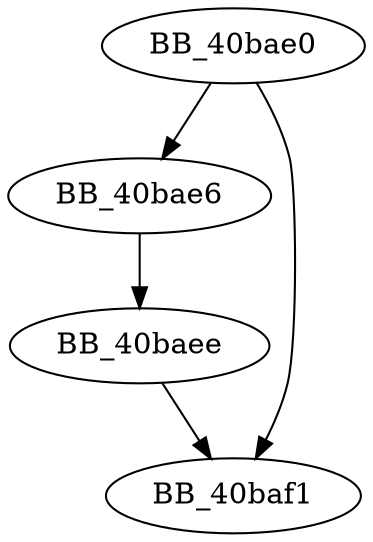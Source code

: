 DiGraph sub_40BAE0{
BB_40bae0->BB_40bae6
BB_40bae0->BB_40baf1
BB_40bae6->BB_40baee
BB_40baee->BB_40baf1
}
